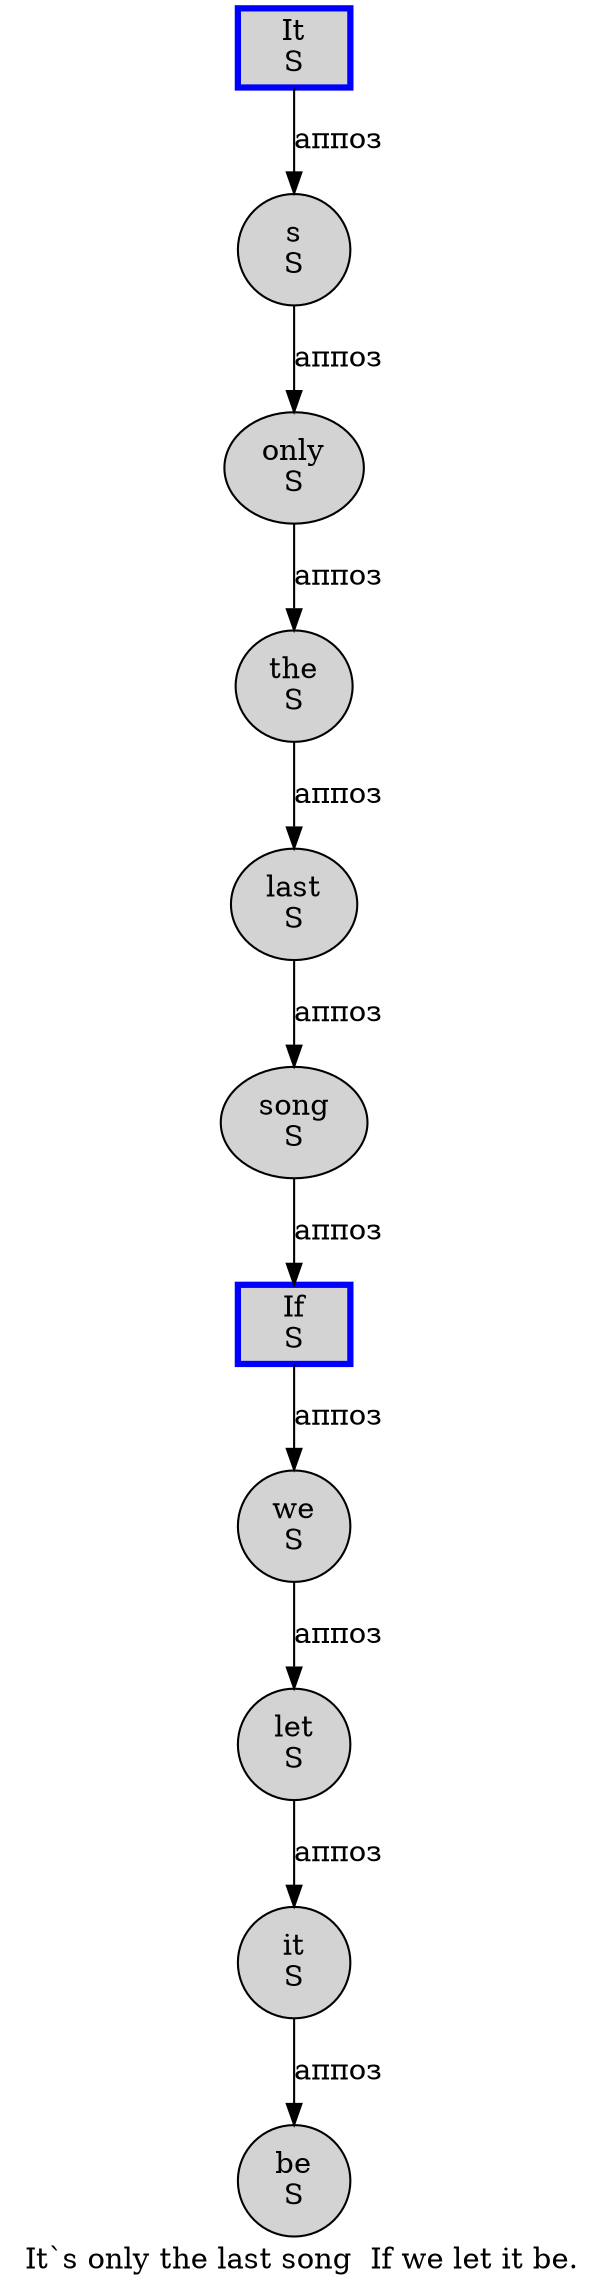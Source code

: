 digraph SENTENCE_1611 {
	graph [label="It`s only the last song  If we let it be."]
	node [style=filled]
		0 [label="It
S" color=blue fillcolor=lightgray penwidth=3 shape=box]
		2 [label="s
S" color="" fillcolor=lightgray penwidth=1 shape=ellipse]
		3 [label="only
S" color="" fillcolor=lightgray penwidth=1 shape=ellipse]
		4 [label="the
S" color="" fillcolor=lightgray penwidth=1 shape=ellipse]
		5 [label="last
S" color="" fillcolor=lightgray penwidth=1 shape=ellipse]
		6 [label="song
S" color="" fillcolor=lightgray penwidth=1 shape=ellipse]
		7 [label="If
S" color=blue fillcolor=lightgray penwidth=3 shape=box]
		8 [label="we
S" color="" fillcolor=lightgray penwidth=1 shape=ellipse]
		9 [label="let
S" color="" fillcolor=lightgray penwidth=1 shape=ellipse]
		10 [label="it
S" color="" fillcolor=lightgray penwidth=1 shape=ellipse]
		11 [label="be
S" color="" fillcolor=lightgray penwidth=1 shape=ellipse]
			0 -> 2 [label="аппоз"]
			3 -> 4 [label="аппоз"]
			10 -> 11 [label="аппоз"]
			4 -> 5 [label="аппоз"]
			2 -> 3 [label="аппоз"]
			9 -> 10 [label="аппоз"]
			8 -> 9 [label="аппоз"]
			5 -> 6 [label="аппоз"]
			6 -> 7 [label="аппоз"]
			7 -> 8 [label="аппоз"]
}